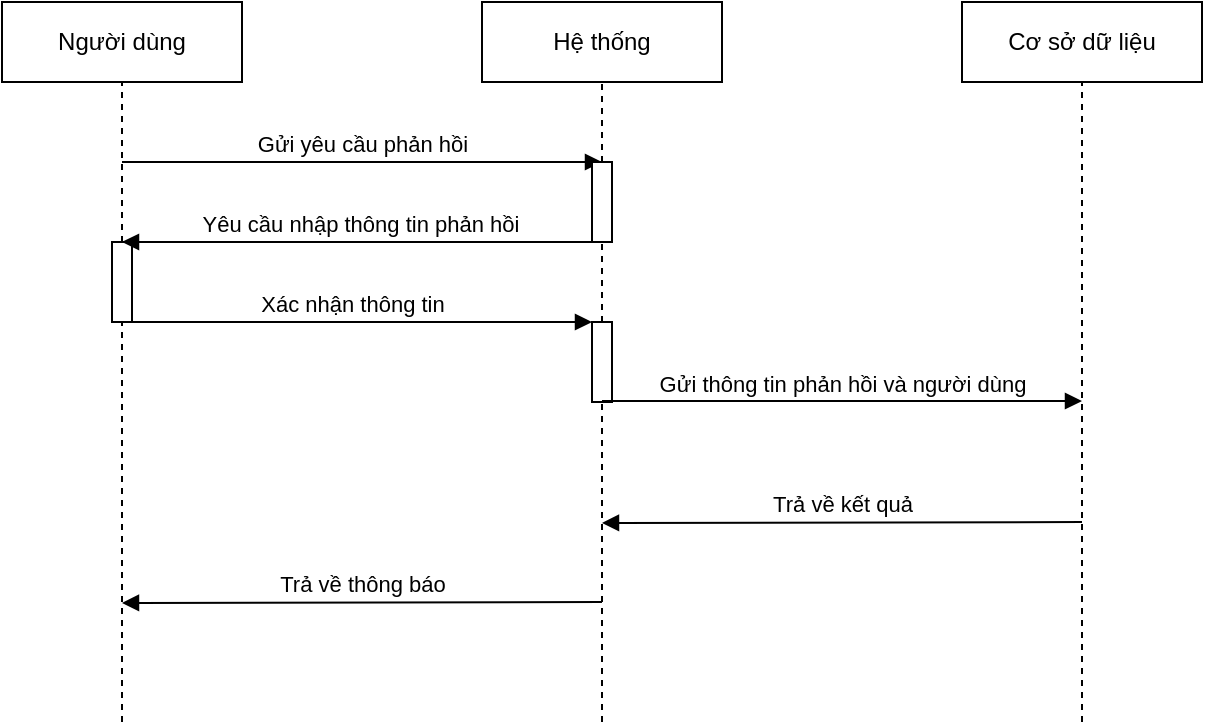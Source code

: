 <mxfile version="12.1.3" pages="1"><diagram id="Jg5E61jJ8hXbsr8_nWfn" name="Page-1"><mxGraphModel dx="565" dy="324" grid="1" gridSize="10" guides="1" tooltips="1" connect="1" arrows="1" fold="1" page="1" pageScale="1" pageWidth="850" pageHeight="1100" math="0" shadow="0"><root><mxCell id="0"/><mxCell id="1" parent="0"/><mxCell id="3Gr98w0CbpcnoITJ-YiH-1" value="Người dùng" style="rounded=0;whiteSpace=wrap;html=1;" vertex="1" parent="1"><mxGeometry width="120" height="40" as="geometry"/></mxCell><mxCell id="3Gr98w0CbpcnoITJ-YiH-2" value="Hệ thống" style="rounded=0;whiteSpace=wrap;html=1;" vertex="1" parent="1"><mxGeometry x="240" width="120" height="40" as="geometry"/></mxCell><mxCell id="3Gr98w0CbpcnoITJ-YiH-3" value="Cơ sở dữ liệu" style="rounded=0;whiteSpace=wrap;html=1;" vertex="1" parent="1"><mxGeometry x="480" width="120" height="40" as="geometry"/></mxCell><mxCell id="3Gr98w0CbpcnoITJ-YiH-4" value="" style="endArrow=none;dashed=1;html=1;entryX=0.5;entryY=1;entryDx=0;entryDy=0;" edge="1" parent="1" source="3Gr98w0CbpcnoITJ-YiH-10" target="3Gr98w0CbpcnoITJ-YiH-1"><mxGeometry width="50" height="50" relative="1" as="geometry"><mxPoint x="60" y="360" as="sourcePoint"/><mxPoint x="60" y="50" as="targetPoint"/></mxGeometry></mxCell><mxCell id="3Gr98w0CbpcnoITJ-YiH-5" value="" style="endArrow=none;dashed=1;html=1;entryX=0.5;entryY=1;entryDx=0;entryDy=0;" edge="1" parent="1" source="3Gr98w0CbpcnoITJ-YiH-8" target="3Gr98w0CbpcnoITJ-YiH-2"><mxGeometry width="50" height="50" relative="1" as="geometry"><mxPoint x="300" y="360" as="sourcePoint"/><mxPoint x="300" y="50" as="targetPoint"/></mxGeometry></mxCell><mxCell id="3Gr98w0CbpcnoITJ-YiH-6" value="" style="endArrow=none;dashed=1;html=1;entryX=0.5;entryY=1;entryDx=0;entryDy=0;" edge="1" parent="1" target="3Gr98w0CbpcnoITJ-YiH-3"><mxGeometry width="50" height="50" relative="1" as="geometry"><mxPoint x="540" y="360" as="sourcePoint"/><mxPoint x="310" y="50" as="targetPoint"/></mxGeometry></mxCell><mxCell id="3Gr98w0CbpcnoITJ-YiH-7" value="Gửi yêu cầu phản hồi" style="html=1;verticalAlign=bottom;endArrow=block;" edge="1" parent="1"><mxGeometry width="80" relative="1" as="geometry"><mxPoint x="60" y="80" as="sourcePoint"/><mxPoint x="300" y="80" as="targetPoint"/></mxGeometry></mxCell><mxCell id="3Gr98w0CbpcnoITJ-YiH-8" value="" style="rounded=0;whiteSpace=wrap;html=1;direction=south;" vertex="1" parent="1"><mxGeometry x="295" y="80" width="10" height="40" as="geometry"/></mxCell><mxCell id="3Gr98w0CbpcnoITJ-YiH-9" value="" style="endArrow=none;dashed=1;html=1;entryX=1;entryY=0.5;entryDx=0;entryDy=0;" edge="1" parent="1" source="3Gr98w0CbpcnoITJ-YiH-13" target="3Gr98w0CbpcnoITJ-YiH-8"><mxGeometry width="50" height="50" relative="1" as="geometry"><mxPoint x="300" y="360" as="sourcePoint"/><mxPoint x="-10" y="380" as="targetPoint"/></mxGeometry></mxCell><mxCell id="3Gr98w0CbpcnoITJ-YiH-10" value="" style="rounded=0;whiteSpace=wrap;html=1;direction=south;" vertex="1" parent="1"><mxGeometry x="55" y="120" width="10" height="40" as="geometry"/></mxCell><mxCell id="3Gr98w0CbpcnoITJ-YiH-11" value="" style="endArrow=none;dashed=1;html=1;entryX=1;entryY=0.5;entryDx=0;entryDy=0;" edge="1" parent="1" target="3Gr98w0CbpcnoITJ-YiH-10"><mxGeometry width="50" height="50" relative="1" as="geometry"><mxPoint x="60" y="360" as="sourcePoint"/><mxPoint x="60" y="40" as="targetPoint"/></mxGeometry></mxCell><mxCell id="3Gr98w0CbpcnoITJ-YiH-12" value="Yêu cầu nhập thông tin phản hồi" style="html=1;verticalAlign=bottom;endArrow=block;exitX=1;exitY=0.75;exitDx=0;exitDy=0;" edge="1" parent="1" source="3Gr98w0CbpcnoITJ-YiH-8"><mxGeometry width="80" relative="1" as="geometry"><mxPoint x="110" y="190" as="sourcePoint"/><mxPoint x="60" y="120" as="targetPoint"/></mxGeometry></mxCell><mxCell id="3Gr98w0CbpcnoITJ-YiH-13" value="" style="rounded=0;whiteSpace=wrap;html=1;direction=south;" vertex="1" parent="1"><mxGeometry x="295" y="160" width="10" height="40" as="geometry"/></mxCell><mxCell id="3Gr98w0CbpcnoITJ-YiH-14" value="" style="endArrow=none;dashed=1;html=1;entryX=1;entryY=0.5;entryDx=0;entryDy=0;" edge="1" parent="1" target="3Gr98w0CbpcnoITJ-YiH-13"><mxGeometry width="50" height="50" relative="1" as="geometry"><mxPoint x="300" y="360" as="sourcePoint"/><mxPoint x="300" y="120" as="targetPoint"/></mxGeometry></mxCell><mxCell id="3Gr98w0CbpcnoITJ-YiH-15" value="Xác nhận thông tin" style="html=1;verticalAlign=bottom;endArrow=block;" edge="1" parent="1"><mxGeometry width="80" relative="1" as="geometry"><mxPoint x="55" y="160" as="sourcePoint"/><mxPoint x="295" y="160" as="targetPoint"/></mxGeometry></mxCell><mxCell id="3Gr98w0CbpcnoITJ-YiH-16" value="Gửi thông tin phản hồi và người dùng" style="html=1;verticalAlign=bottom;endArrow=block;" edge="1" parent="1"><mxGeometry width="80" relative="1" as="geometry"><mxPoint x="300" y="199.5" as="sourcePoint"/><mxPoint x="540" y="199.5" as="targetPoint"/></mxGeometry></mxCell><mxCell id="3Gr98w0CbpcnoITJ-YiH-17" value="Trả về kết quả" style="html=1;verticalAlign=bottom;endArrow=block;exitX=1;exitY=0.75;exitDx=0;exitDy=0;" edge="1" parent="1"><mxGeometry width="80" relative="1" as="geometry"><mxPoint x="540" y="260" as="sourcePoint"/><mxPoint x="300" y="260.5" as="targetPoint"/></mxGeometry></mxCell><mxCell id="3Gr98w0CbpcnoITJ-YiH-18" value="Trả về thông báo" style="html=1;verticalAlign=bottom;endArrow=block;exitX=1;exitY=0.75;exitDx=0;exitDy=0;" edge="1" parent="1"><mxGeometry width="80" relative="1" as="geometry"><mxPoint x="300" y="300" as="sourcePoint"/><mxPoint x="60" y="300.5" as="targetPoint"/></mxGeometry></mxCell></root></mxGraphModel></diagram></mxfile>